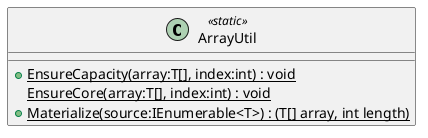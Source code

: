 @startuml
class ArrayUtil <<static>> {
    + {static} EnsureCapacity(array:T[], index:int) : void
    {static} EnsureCore(array:T[], index:int) : void
    + {static} Materialize(source:IEnumerable<T>) : (T[] array, int length)
}
@enduml
